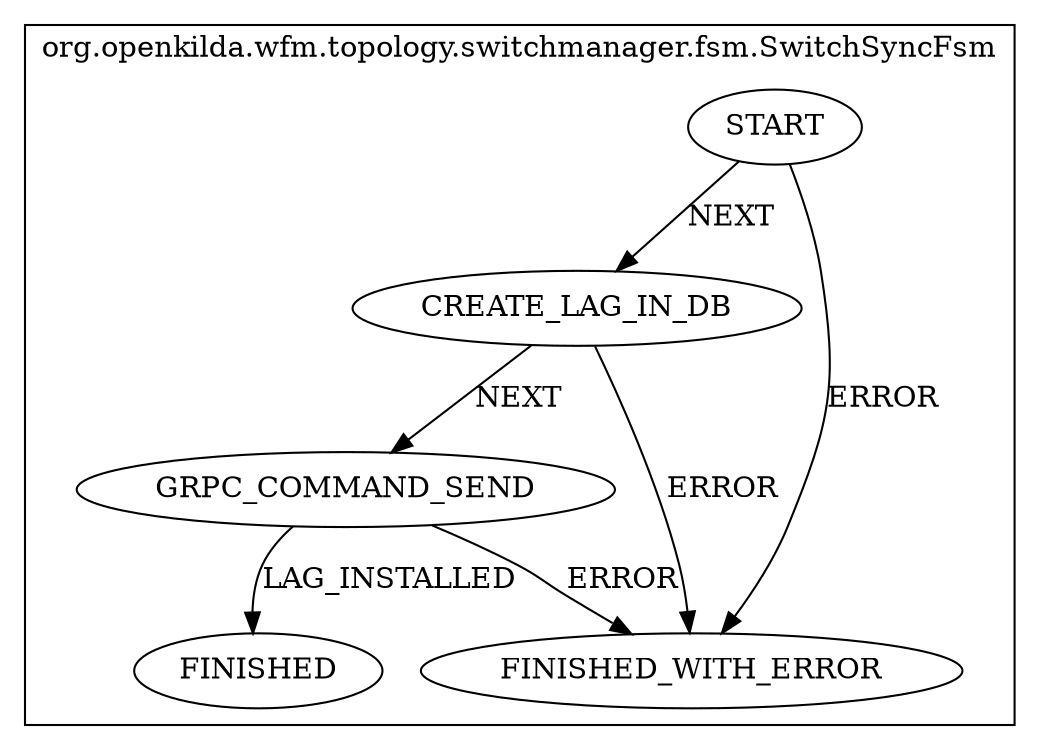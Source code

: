 digraph {
compound=true;
subgraph cluster_StateMachine {
label="org.openkilda.wfm.topology.switchmanager.fsm.SwitchSyncFsm";
START [label="START"];
CREATE_LAG_IN_DB [label="CREATE_LAG_IN_DB"];
GRPC_COMMAND_SEND [label="GRPC_COMMAND_SEND"];
FINISHED [label="FINISHED"];
FINISHED_WITH_ERROR [label="FINISHED_WITH_ERROR"];

START -> CREATE_LAG_IN_DB [ label="NEXT"];
START -> FINISHED_WITH_ERROR [ label="ERROR"];
CREATE_LAG_IN_DB -> GRPC_COMMAND_SEND [ label="NEXT"];
CREATE_LAG_IN_DB -> FINISHED_WITH_ERROR [ label="ERROR"];
GRPC_COMMAND_SEND -> FINISHED [ label="LAG_INSTALLED"];
GRPC_COMMAND_SEND -> FINISHED_WITH_ERROR [ label="ERROR"];}}
